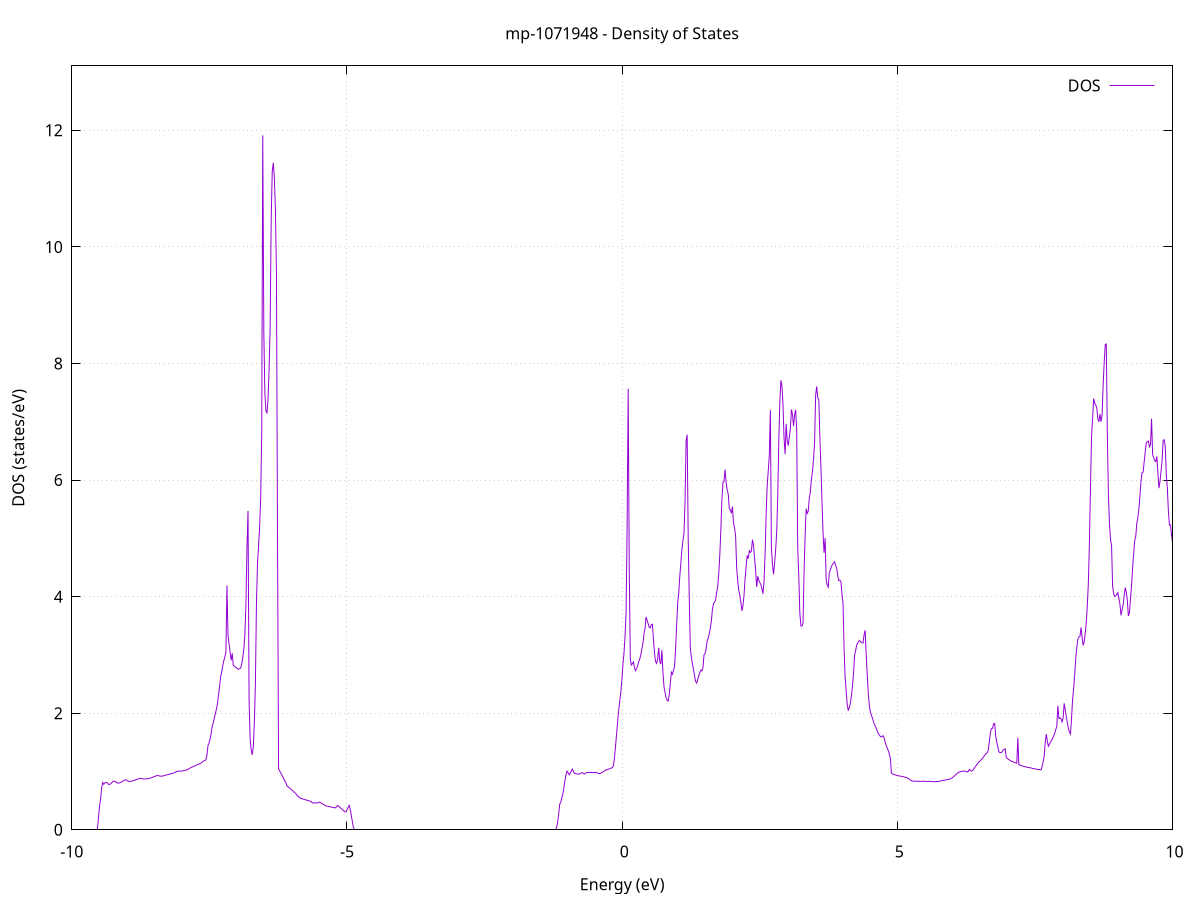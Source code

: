 set title 'mp-1071948 - Density of States'
set xlabel 'Energy (eV)'
set ylabel 'DOS (states/eV)'
set grid
set xrange [-10:10]
set yrange [0:13.106]
set xzeroaxis lt -1
set terminal png size 800,600
set output 'mp-1071948_dos_gnuplot.png'
plot '-' using 1:2 with lines title 'DOS'
-21.569600 0.000000
-21.550500 0.000000
-21.531300 0.000000
-21.512200 0.000000
-21.493100 0.000000
-21.473900 0.000000
-21.454800 0.000000
-21.435700 0.000000
-21.416500 0.000000
-21.397400 0.000000
-21.378300 0.000000
-21.359100 0.000000
-21.340000 0.000000
-21.320900 0.000000
-21.301700 0.000000
-21.282600 0.000000
-21.263500 0.000000
-21.244300 0.000000
-21.225200 0.000000
-21.206100 0.000000
-21.186900 0.000000
-21.167800 0.000000
-21.148600 0.000000
-21.129500 0.000000
-21.110400 0.000000
-21.091200 0.000000
-21.072100 0.000000
-21.053000 0.000000
-21.033800 0.000000
-21.014700 0.000000
-20.995600 0.000000
-20.976400 0.000000
-20.957300 0.000000
-20.938200 0.000000
-20.919000 0.000000
-20.899900 0.000000
-20.880800 0.000000
-20.861600 0.000000
-20.842500 0.000000
-20.823400 0.000000
-20.804200 0.000000
-20.785100 0.000000
-20.766000 0.000000
-20.746800 0.000000
-20.727700 0.000000
-20.708600 0.000000
-20.689400 0.000000
-20.670300 0.000000
-20.651200 0.000000
-20.632000 0.000000
-20.612900 0.000000
-20.593700 0.000000
-20.574600 0.000000
-20.555500 0.000000
-20.536300 0.000000
-20.517200 0.000000
-20.498100 0.000000
-20.478900 0.000000
-20.459800 0.000000
-20.440700 0.000000
-20.421500 0.000000
-20.402400 0.000000
-20.383300 0.000000
-20.364100 0.000000
-20.345000 0.000000
-20.325900 0.000000
-20.306700 0.000000
-20.287600 0.000000
-20.268500 0.000000
-20.249300 0.000000
-20.230200 0.000000
-20.211100 0.000000
-20.191900 0.000000
-20.172800 0.000000
-20.153700 0.000000
-20.134500 0.000000
-20.115400 0.000000
-20.096200 0.000000
-20.077100 0.000000
-20.058000 0.000000
-20.038800 0.000000
-20.019700 0.000000
-20.000600 0.000000
-19.981400 0.000000
-19.962300 0.000000
-19.943200 0.000000
-19.924000 0.000000
-19.904900 0.000000
-19.885800 0.000000
-19.866600 0.000000
-19.847500 0.000000
-19.828400 8.443300
-19.809200 42.755400
-19.790100 46.701400
-19.771000 50.174600
-19.751800 55.466100
-19.732700 50.368900
-19.713600 89.898100
-19.694400 260.013100
-19.675300 51.811900
-19.656200 61.547200
-19.637000 0.000000
-19.617900 0.000000
-19.598800 0.000000
-19.579600 0.000000
-19.560500 0.000000
-19.541300 0.000000
-19.522200 0.000000
-19.503100 0.000000
-19.483900 0.000000
-19.464800 0.000000
-19.445700 0.000000
-19.426500 0.000000
-19.407400 0.000000
-19.388300 0.000000
-19.369100 0.000000
-19.350000 0.000000
-19.330900 0.000000
-19.311700 0.000000
-19.292600 0.000000
-19.273500 0.000000
-19.254300 0.000000
-19.235200 0.000000
-19.216100 0.000000
-19.196900 0.000000
-19.177800 0.000000
-19.158700 0.000000
-19.139500 0.000000
-19.120400 0.000000
-19.101300 0.000000
-19.082100 0.000000
-19.063000 0.000000
-19.043800 0.000000
-19.024700 0.000000
-19.005600 0.000000
-18.986400 0.000000
-18.967300 0.000000
-18.948200 0.000000
-18.929000 0.000000
-18.909900 0.000000
-18.890800 0.000000
-18.871600 0.000000
-18.852500 0.000000
-18.833400 0.000000
-18.814200 0.000000
-18.795100 0.000000
-18.776000 0.000000
-18.756800 0.000000
-18.737700 0.000000
-18.718600 0.000000
-18.699400 0.000000
-18.680300 0.000000
-18.661200 0.000000
-18.642000 0.000000
-18.622900 0.000000
-18.603800 0.000000
-18.584600 0.000000
-18.565500 0.000000
-18.546300 0.000000
-18.527200 0.000000
-18.508100 0.000000
-18.488900 0.000000
-18.469800 0.000000
-18.450700 0.000000
-18.431500 0.000000
-18.412400 0.000000
-18.393300 0.000000
-18.374100 0.000000
-18.355000 0.000000
-18.335900 0.000000
-18.316700 0.000000
-18.297600 0.000000
-18.278500 0.000000
-18.259300 0.000000
-18.240200 0.000000
-18.221100 0.000000
-18.201900 0.000000
-18.182800 0.000000
-18.163700 0.000000
-18.144500 0.000000
-18.125400 0.000000
-18.106300 0.000000
-18.087100 0.000000
-18.068000 0.000000
-18.048900 0.000000
-18.029700 0.000000
-18.010600 0.000000
-17.991400 0.000000
-17.972300 0.000000
-17.953200 0.000000
-17.934000 0.000000
-17.914900 0.000000
-17.895800 0.000000
-17.876600 0.000000
-17.857500 0.000000
-17.838400 0.000000
-17.819200 0.000000
-17.800100 0.000000
-17.781000 0.000000
-17.761800 0.000000
-17.742700 0.000000
-17.723600 0.000000
-17.704400 0.000000
-17.685300 0.000000
-17.666200 0.000000
-17.647000 0.000000
-17.627900 0.000000
-17.608800 0.000000
-17.589600 0.000000
-17.570500 0.000000
-17.551400 0.000000
-17.532200 0.000000
-17.513100 0.000000
-17.493900 0.000000
-17.474800 0.000000
-17.455700 0.000000
-17.436500 0.000000
-17.417400 0.000000
-17.398300 0.000000
-17.379100 0.000000
-17.360000 0.000000
-17.340900 0.000000
-17.321700 0.000000
-17.302600 0.000000
-17.283500 0.000000
-17.264300 0.000000
-17.245200 0.000000
-17.226100 0.000000
-17.206900 0.000000
-17.187800 0.000000
-17.168700 0.000000
-17.149500 0.000000
-17.130400 0.000000
-17.111300 0.000000
-17.092100 0.000000
-17.073000 0.000000
-17.053900 0.000000
-17.034700 0.000000
-17.015600 0.000000
-16.996400 0.000000
-16.977300 0.000000
-16.958200 0.000000
-16.939000 0.000000
-16.919900 0.000000
-16.900800 0.000000
-16.881600 0.000000
-16.862500 0.000000
-16.843400 0.000000
-16.824200 0.000000
-16.805100 0.000000
-16.786000 0.000000
-16.766800 0.000000
-16.747700 0.000000
-16.728600 0.000000
-16.709400 0.000000
-16.690300 0.000000
-16.671200 0.000000
-16.652000 0.000000
-16.632900 0.000000
-16.613800 0.000000
-16.594600 0.000000
-16.575500 0.000000
-16.556400 0.000000
-16.537200 0.000000
-16.518100 0.000000
-16.499000 0.000000
-16.479800 0.000000
-16.460700 0.000000
-16.441500 0.000000
-16.422400 0.000000
-16.403300 0.000000
-16.384100 0.000000
-16.365000 0.000000
-16.345900 0.000000
-16.326700 0.000000
-16.307600 0.000000
-16.288500 0.000000
-16.269300 0.000000
-16.250200 0.000000
-16.231100 0.000000
-16.211900 0.000000
-16.192800 0.000000
-16.173700 0.000000
-16.154500 0.000000
-16.135400 0.000000
-16.116300 0.000000
-16.097100 0.000000
-16.078000 0.000000
-16.058900 0.000000
-16.039700 0.000000
-16.020600 0.000000
-16.001500 0.000000
-15.982300 0.000000
-15.963200 0.000000
-15.944000 0.000000
-15.924900 0.000000
-15.905800 0.000000
-15.886600 0.000000
-15.867500 0.000000
-15.848400 0.000000
-15.829200 0.000000
-15.810100 0.000000
-15.791000 0.000000
-15.771800 0.000000
-15.752700 0.000000
-15.733600 0.000000
-15.714400 0.000000
-15.695300 0.000000
-15.676200 0.000000
-15.657000 0.000000
-15.637900 0.000000
-15.618800 0.000000
-15.599600 0.000000
-15.580500 0.000000
-15.561400 0.000000
-15.542200 0.000000
-15.523100 0.000000
-15.504000 0.000000
-15.484800 0.000000
-15.465700 0.000000
-15.446600 0.000000
-15.427400 0.000000
-15.408300 0.000000
-15.389100 0.000000
-15.370000 0.000000
-15.350900 0.000000
-15.331700 0.000000
-15.312600 0.000000
-15.293500 0.000000
-15.274300 0.000000
-15.255200 0.000000
-15.236100 0.000000
-15.216900 0.000000
-15.197800 0.000000
-15.178700 0.000000
-15.159500 0.000000
-15.140400 0.000000
-15.121300 0.000000
-15.102100 0.000000
-15.083000 0.000000
-15.063900 0.000000
-15.044700 0.000000
-15.025600 0.000000
-15.006500 0.000000
-14.987300 0.000000
-14.968200 0.000000
-14.949100 0.000000
-14.929900 0.000000
-14.910800 0.000000
-14.891600 0.000000
-14.872500 0.000000
-14.853400 0.000000
-14.834200 0.000000
-14.815100 0.000000
-14.796000 0.000000
-14.776800 0.000000
-14.757700 0.000000
-14.738600 0.000000
-14.719400 0.000000
-14.700300 0.000000
-14.681200 0.000000
-14.662000 0.000000
-14.642900 0.000000
-14.623800 0.000000
-14.604600 0.000000
-14.585500 0.000000
-14.566400 0.000000
-14.547200 0.000000
-14.528100 0.000000
-14.509000 0.000000
-14.489800 0.000000
-14.470700 0.000000
-14.451600 0.000000
-14.432400 0.000000
-14.413300 0.000000
-14.394100 0.000000
-14.375000 0.000000
-14.355900 0.000000
-14.336700 0.000000
-14.317600 0.000000
-14.298500 0.000000
-14.279300 0.000000
-14.260200 0.000000
-14.241100 0.000000
-14.221900 0.000000
-14.202800 0.000000
-14.183700 0.000000
-14.164500 0.000000
-14.145400 0.000000
-14.126300 0.000000
-14.107100 0.000000
-14.088000 0.000000
-14.068900 0.000000
-14.049700 0.000000
-14.030600 0.000000
-14.011500 0.000000
-13.992300 0.000000
-13.973200 0.000000
-13.954100 0.000000
-13.934900 0.000000
-13.915800 0.000000
-13.896700 0.000000
-13.877500 0.000000
-13.858400 0.000000
-13.839200 0.000000
-13.820100 0.000000
-13.801000 0.000000
-13.781800 0.000000
-13.762700 0.000000
-13.743600 0.000000
-13.724400 0.000000
-13.705300 0.000000
-13.686200 0.000000
-13.667000 0.000000
-13.647900 0.000000
-13.628800 0.000000
-13.609600 0.000000
-13.590500 0.000000
-13.571400 0.000000
-13.552200 0.000000
-13.533100 0.000000
-13.514000 0.000000
-13.494800 0.000000
-13.475700 0.000000
-13.456600 0.000000
-13.437400 0.000000
-13.418300 0.000000
-13.399200 0.000000
-13.380000 0.000000
-13.360900 0.000000
-13.341700 0.000000
-13.322600 0.000000
-13.303500 0.000000
-13.284300 0.000000
-13.265200 0.000000
-13.246100 0.000000
-13.226900 0.000000
-13.207800 0.000000
-13.188700 0.000000
-13.169500 0.000000
-13.150400 0.000000
-13.131300 0.000000
-13.112100 0.000000
-13.093000 0.000000
-13.073900 0.000000
-13.054700 0.000000
-13.035600 0.000000
-13.016500 0.000000
-12.997300 0.000000
-12.978200 0.000000
-12.959100 0.000000
-12.939900 0.000000
-12.920800 0.000000
-12.901700 0.000000
-12.882500 0.000000
-12.863400 0.000000
-12.844300 0.000000
-12.825100 0.000000
-12.806000 0.000000
-12.786800 0.000000
-12.767700 0.000000
-12.748600 0.000000
-12.729400 0.000000
-12.710300 0.000000
-12.691200 0.000000
-12.672000 0.000000
-12.652900 0.000000
-12.633800 0.000000
-12.614600 0.000000
-12.595500 0.000000
-12.576400 0.000000
-12.557200 0.000000
-12.538100 0.000000
-12.519000 0.000000
-12.499800 0.000000
-12.480700 0.000000
-12.461600 0.000000
-12.442400 0.000000
-12.423300 0.000000
-12.404200 0.000000
-12.385000 0.000000
-12.365900 0.000000
-12.346800 0.000000
-12.327600 0.000000
-12.308500 0.000000
-12.289300 0.000000
-12.270200 0.000000
-12.251100 0.000000
-12.231900 0.000000
-12.212800 0.000000
-12.193700 0.000000
-12.174500 0.000000
-12.155400 0.000000
-12.136300 0.000000
-12.117100 0.000000
-12.098000 0.000000
-12.078900 0.000000
-12.059700 0.000000
-12.040600 0.000000
-12.021500 0.000000
-12.002300 0.000000
-11.983200 0.000000
-11.964100 0.000000
-11.944900 0.000000
-11.925800 0.000000
-11.906700 0.000000
-11.887500 0.000000
-11.868400 0.000000
-11.849300 0.000000
-11.830100 0.000000
-11.811000 0.000000
-11.791800 0.000000
-11.772700 0.000000
-11.753600 0.000000
-11.734400 0.000000
-11.715300 0.000000
-11.696200 0.000000
-11.677000 0.000000
-11.657900 0.000000
-11.638800 0.000000
-11.619600 0.000000
-11.600500 0.000000
-11.581400 0.000000
-11.562200 0.000000
-11.543100 0.000000
-11.524000 0.000000
-11.504800 0.000000
-11.485700 0.000000
-11.466600 0.000000
-11.447400 0.000000
-11.428300 0.000000
-11.409200 0.000000
-11.390000 0.000000
-11.370900 0.000000
-11.351800 0.000000
-11.332600 0.000000
-11.313500 0.000000
-11.294400 0.000000
-11.275200 0.000000
-11.256100 0.000000
-11.236900 0.000000
-11.217800 0.000000
-11.198700 0.000000
-11.179500 0.000000
-11.160400 0.000000
-11.141300 0.000000
-11.122100 0.000000
-11.103000 0.000000
-11.083900 0.000000
-11.064700 0.000000
-11.045600 0.000000
-11.026500 0.000000
-11.007300 0.000000
-10.988200 0.000000
-10.969100 0.000000
-10.949900 0.000000
-10.930800 0.000000
-10.911700 0.000000
-10.892500 0.000000
-10.873400 0.000000
-10.854300 0.000000
-10.835100 0.000000
-10.816000 0.000000
-10.796900 0.000000
-10.777700 0.000000
-10.758600 0.000000
-10.739400 0.000000
-10.720300 0.000000
-10.701200 0.000000
-10.682000 0.000000
-10.662900 0.000000
-10.643800 0.000000
-10.624600 0.000000
-10.605500 0.000000
-10.586400 0.000000
-10.567200 0.000000
-10.548100 0.000000
-10.529000 0.000000
-10.509800 0.000000
-10.490700 0.000000
-10.471600 0.000000
-10.452400 0.000000
-10.433300 0.000000
-10.414200 0.000000
-10.395000 0.000000
-10.375900 0.000000
-10.356800 0.000000
-10.337600 0.000000
-10.318500 0.000000
-10.299400 0.000000
-10.280200 0.000000
-10.261100 0.000000
-10.242000 0.000000
-10.222800 0.000000
-10.203700 0.000000
-10.184500 0.000000
-10.165400 0.000000
-10.146300 0.000000
-10.127100 0.000000
-10.108000 0.000000
-10.088900 0.000000
-10.069700 0.000000
-10.050600 0.000000
-10.031500 0.000000
-10.012300 0.000000
-9.993200 0.000000
-9.974100 0.000000
-9.954900 0.000000
-9.935800 0.000000
-9.916700 0.000000
-9.897500 0.000000
-9.878400 0.000000
-9.859300 0.000000
-9.840100 0.000000
-9.821000 0.000000
-9.801900 0.000000
-9.782700 0.000000
-9.763600 0.000000
-9.744500 0.000000
-9.725300 0.000000
-9.706200 0.000000
-9.687000 0.000000
-9.667900 0.000000
-9.648800 0.000000
-9.629600 0.000000
-9.610500 0.000000
-9.591400 0.000000
-9.572200 0.000000
-9.553100 0.000000
-9.534000 0.019800
-9.514800 0.203500
-9.495700 0.412700
-9.476600 0.527900
-9.457400 0.715000
-9.438300 0.810700
-9.419200 0.779700
-9.400000 0.804100
-9.380900 0.810900
-9.361800 0.811500
-9.342600 0.792800
-9.323500 0.772400
-9.304400 0.783100
-9.285200 0.798200
-9.266100 0.816800
-9.247000 0.833700
-9.227800 0.832000
-9.208700 0.826900
-9.189500 0.812800
-9.170400 0.800800
-9.151300 0.802200
-9.132100 0.804900
-9.113000 0.811400
-9.093900 0.820100
-9.074700 0.832300
-9.055600 0.845000
-9.036500 0.856800
-9.017300 0.855800
-8.998200 0.848400
-8.979100 0.836200
-8.959900 0.829600
-8.940800 0.830800
-8.921700 0.833500
-8.902500 0.837400
-8.883400 0.842300
-8.864300 0.848500
-8.845100 0.854900
-8.826000 0.861200
-8.806900 0.867600
-8.787700 0.874000
-8.768600 0.883000
-8.749500 0.883800
-8.730300 0.880200
-8.711200 0.872700
-8.692100 0.871400
-8.672900 0.871900
-8.653800 0.872800
-8.634600 0.874700
-8.615500 0.877700
-8.596400 0.881100
-8.577200 0.885700
-8.558100 0.891700
-8.539000 0.899000
-8.519800 0.906200
-8.500700 0.913100
-8.481600 0.919800
-8.462400 0.926500
-8.443300 0.931400
-8.424200 0.928300
-8.405000 0.921900
-8.385900 0.919500
-8.366800 0.919200
-8.347600 0.922300
-8.328500 0.927500
-8.309400 0.933300
-8.290200 0.938100
-8.271100 0.942900
-8.252000 0.947700
-8.232800 0.952500
-8.213700 0.957400
-8.194600 0.962300
-8.175400 0.967300
-8.156300 0.972200
-8.137100 0.977700
-8.118000 0.985800
-8.098900 0.996200
-8.079700 1.005100
-8.060600 1.005500
-8.041500 1.003500
-8.022300 1.005700
-8.003200 1.008100
-7.984100 1.011200
-7.964900 1.015200
-7.945800 1.019200
-7.926700 1.023300
-7.907500 1.027400
-7.888400 1.036600
-7.869300 1.050800
-7.850100 1.059500
-7.831000 1.068200
-7.811900 1.076900
-7.792700 1.085500
-7.773600 1.094200
-7.754500 1.102100
-7.735300 1.109700
-7.716200 1.117200
-7.697100 1.124800
-7.677900 1.132400
-7.658800 1.141300
-7.639700 1.155100
-7.620500 1.169500
-7.601400 1.180200
-7.582200 1.190100
-7.563100 1.199900
-7.544000 1.281500
-7.524800 1.449100
-7.505700 1.489600
-7.486600 1.560200
-7.467400 1.653200
-7.448300 1.774900
-7.429200 1.836900
-7.410000 1.913500
-7.390900 1.993200
-7.371800 2.072700
-7.352600 2.164600
-7.333500 2.313900
-7.314400 2.463000
-7.295200 2.626800
-7.276100 2.711200
-7.257000 2.816700
-7.237800 2.901200
-7.218700 2.966400
-7.199600 3.046700
-7.180400 4.191500
-7.161300 3.330700
-7.142200 3.189400
-7.123000 3.046100
-7.103900 2.907800
-7.084700 3.027900
-7.065600 2.822300
-7.046500 2.807800
-7.027300 2.790800
-7.008200 2.777400
-6.989100 2.762100
-6.969900 2.757000
-6.950800 2.763000
-6.931700 2.774300
-6.912500 2.845800
-6.893400 2.955900
-6.874300 3.097700
-6.855100 3.352600
-6.836000 3.871000
-6.816900 4.847700
-6.797700 5.471200
-6.778600 2.220500
-6.759500 1.560400
-6.740300 1.362600
-6.721200 1.286100
-6.702100 1.426100
-6.682900 1.821400
-6.663800 2.508400
-6.644700 3.885100
-6.625500 4.574600
-6.606400 4.866600
-6.587200 5.203000
-6.568100 5.679400
-6.549000 6.793200
-6.529800 11.914100
-6.510700 8.533900
-6.491600 7.487700
-6.472400 7.182800
-6.453300 7.153900
-6.434200 7.385900
-6.415000 7.893900
-6.395900 8.628400
-6.376800 10.472100
-6.357600 11.296900
-6.338500 11.443800
-6.319400 11.182200
-6.300200 10.633700
-6.281100 9.535800
-6.262000 5.031300
-6.242800 1.046400
-6.223700 1.011900
-6.204600 0.977300
-6.185400 0.942800
-6.166300 0.908300
-6.147200 0.873700
-6.128000 0.839200
-6.108900 0.804600
-6.089800 0.752500
-6.070600 0.737300
-6.051500 0.722200
-6.032300 0.707100
-6.013200 0.691900
-5.994100 0.676800
-5.974900 0.660800
-5.955800 0.643100
-5.936700 0.625500
-5.917500 0.607800
-5.898400 0.580800
-5.879300 0.564900
-5.860100 0.552600
-5.841000 0.540200
-5.821900 0.534000
-5.802700 0.528500
-5.783600 0.523000
-5.764500 0.517500
-5.745300 0.512000
-5.726200 0.506500
-5.707100 0.501000
-5.687900 0.495500
-5.668800 0.490000
-5.649700 0.484500
-5.630500 0.462100
-5.611400 0.461600
-5.592300 0.461100
-5.573100 0.460600
-5.554000 0.460100
-5.534800 0.459600
-5.515700 0.466900
-5.496600 0.474600
-5.477400 0.464100
-5.458300 0.452700
-5.439200 0.441400
-5.420000 0.430100
-5.400900 0.418700
-5.381800 0.410100
-5.362600 0.406100
-5.343500 0.402100
-5.324400 0.398000
-5.305200 0.394000
-5.286100 0.390000
-5.267000 0.386000
-5.247800 0.382000
-5.228700 0.377900
-5.209600 0.375900
-5.190400 0.396400
-5.171300 0.416900
-5.152200 0.404400
-5.133000 0.388300
-5.113900 0.372300
-5.094800 0.356200
-5.075600 0.340100
-5.056500 0.324100
-5.037300 0.308000
-5.018200 0.306100
-4.999100 0.343600
-4.979900 0.381100
-4.960800 0.418600
-4.941700 0.356900
-4.922500 0.252200
-4.903400 0.147600
-4.884300 0.042900
-4.865100 0.000000
-4.846000 0.000000
-4.826900 0.000000
-4.807700 0.000000
-4.788600 0.000000
-4.769500 0.000000
-4.750300 0.000000
-4.731200 0.000000
-4.712100 0.000000
-4.692900 0.000000
-4.673800 0.000000
-4.654700 0.000000
-4.635500 0.000000
-4.616400 0.000000
-4.597300 0.000000
-4.578100 0.000000
-4.559000 0.000000
-4.539900 0.000000
-4.520700 0.000000
-4.501600 0.000000
-4.482400 0.000000
-4.463300 0.000000
-4.444200 0.000000
-4.425000 0.000000
-4.405900 0.000000
-4.386800 0.000000
-4.367600 0.000000
-4.348500 0.000000
-4.329400 0.000000
-4.310200 0.000000
-4.291100 0.000000
-4.272000 0.000000
-4.252800 0.000000
-4.233700 0.000000
-4.214600 0.000000
-4.195400 0.000000
-4.176300 0.000000
-4.157200 0.000000
-4.138000 0.000000
-4.118900 0.000000
-4.099800 0.000000
-4.080600 0.000000
-4.061500 0.000000
-4.042400 0.000000
-4.023200 0.000000
-4.004100 0.000000
-3.984900 0.000000
-3.965800 0.000000
-3.946700 0.000000
-3.927500 0.000000
-3.908400 0.000000
-3.889300 0.000000
-3.870100 0.000000
-3.851000 0.000000
-3.831900 0.000000
-3.812700 0.000000
-3.793600 0.000000
-3.774500 0.000000
-3.755300 0.000000
-3.736200 0.000000
-3.717100 0.000000
-3.697900 0.000000
-3.678800 0.000000
-3.659700 0.000000
-3.640500 0.000000
-3.621400 0.000000
-3.602300 0.000000
-3.583100 0.000000
-3.564000 0.000000
-3.544900 0.000000
-3.525700 0.000000
-3.506600 0.000000
-3.487500 0.000000
-3.468300 0.000000
-3.449200 0.000000
-3.430000 0.000000
-3.410900 0.000000
-3.391800 0.000000
-3.372600 0.000000
-3.353500 0.000000
-3.334400 0.000000
-3.315200 0.000000
-3.296100 0.000000
-3.277000 0.000000
-3.257800 0.000000
-3.238700 0.000000
-3.219600 0.000000
-3.200400 0.000000
-3.181300 0.000000
-3.162200 0.000000
-3.143000 0.000000
-3.123900 0.000000
-3.104800 0.000000
-3.085600 0.000000
-3.066500 0.000000
-3.047400 0.000000
-3.028200 0.000000
-3.009100 0.000000
-2.990000 0.000000
-2.970800 0.000000
-2.951700 0.000000
-2.932500 0.000000
-2.913400 0.000000
-2.894300 0.000000
-2.875100 0.000000
-2.856000 0.000000
-2.836900 0.000000
-2.817700 0.000000
-2.798600 0.000000
-2.779500 0.000000
-2.760300 0.000000
-2.741200 0.000000
-2.722100 0.000000
-2.702900 0.000000
-2.683800 0.000000
-2.664700 0.000000
-2.645500 0.000000
-2.626400 0.000000
-2.607300 0.000000
-2.588100 0.000000
-2.569000 0.000000
-2.549900 0.000000
-2.530700 0.000000
-2.511600 0.000000
-2.492500 0.000000
-2.473300 0.000000
-2.454200 0.000000
-2.435000 0.000000
-2.415900 0.000000
-2.396800 0.000000
-2.377600 0.000000
-2.358500 0.000000
-2.339400 0.000000
-2.320200 0.000000
-2.301100 0.000000
-2.282000 0.000000
-2.262800 0.000000
-2.243700 0.000000
-2.224600 0.000000
-2.205400 0.000000
-2.186300 0.000000
-2.167200 0.000000
-2.148000 0.000000
-2.128900 0.000000
-2.109800 0.000000
-2.090600 0.000000
-2.071500 0.000000
-2.052400 0.000000
-2.033200 0.000000
-2.014100 0.000000
-1.995000 0.000000
-1.975800 0.000000
-1.956700 0.000000
-1.937600 0.000000
-1.918400 0.000000
-1.899300 0.000000
-1.880100 0.000000
-1.861000 0.000000
-1.841900 0.000000
-1.822700 0.000000
-1.803600 0.000000
-1.784500 0.000000
-1.765300 0.000000
-1.746200 0.000000
-1.727100 0.000000
-1.707900 0.000000
-1.688800 0.000000
-1.669700 0.000000
-1.650500 0.000000
-1.631400 0.000000
-1.612300 0.000000
-1.593100 0.000000
-1.574000 0.000000
-1.554900 0.000000
-1.535700 0.000000
-1.516600 0.000000
-1.497500 0.000000
-1.478300 0.000000
-1.459200 0.000000
-1.440100 0.000000
-1.420900 0.000000
-1.401800 0.000000
-1.382600 0.000000
-1.363500 0.000000
-1.344400 0.000000
-1.325200 0.000000
-1.306100 0.000000
-1.287000 0.000000
-1.267800 0.000000
-1.248700 0.000000
-1.229600 0.000000
-1.210400 0.000000
-1.191300 0.032100
-1.172200 0.133300
-1.153000 0.270000
-1.133900 0.441700
-1.114800 0.472700
-1.095600 0.549600
-1.076500 0.618700
-1.057400 0.731900
-1.038200 0.845800
-1.019100 0.945900
-1.000000 1.008700
-0.980800 0.979300
-0.961700 0.942900
-0.942600 0.966000
-0.923400 1.008900
-0.904300 1.041900
-0.885200 1.004200
-0.866000 0.966800
-0.846900 0.964200
-0.827700 0.959400
-0.808600 0.956600
-0.789500 0.956500
-0.770300 0.956900
-0.751200 0.968800
-0.732100 0.980700
-0.712900 0.974900
-0.693800 0.959300
-0.674700 0.958700
-0.655500 0.978200
-0.636400 0.983600
-0.617300 0.984500
-0.598100 0.985400
-0.579000 0.982800
-0.559900 0.978900
-0.540700 0.978900
-0.521600 0.979700
-0.502500 0.983500
-0.483300 0.986500
-0.464200 0.982500
-0.445100 0.971800
-0.425900 0.965800
-0.406800 0.965900
-0.387700 0.972100
-0.368500 0.982300
-0.349400 0.992800
-0.330200 1.003600
-0.311100 1.023000
-0.292000 1.024900
-0.272800 1.032300
-0.253700 1.038500
-0.234600 1.045100
-0.215400 1.052900
-0.196300 1.058900
-0.177200 1.067600
-0.158000 1.098000
-0.138900 1.238100
-0.119800 1.438900
-0.100600 1.646100
-0.081500 1.858500
-0.062400 2.056100
-0.043200 2.207500
-0.024100 2.363400
-0.005000 2.566000
0.014200 2.834700
0.033300 3.025900
0.052400 3.315900
0.071600 3.738000
0.090700 5.223700
0.109800 7.567800
0.129000 4.515700
0.148100 2.926200
0.167300 2.826600
0.186400 2.849300
0.205500 2.880000
0.224700 2.772100
0.243800 2.728800
0.262900 2.766400
0.282100 2.819400
0.301200 2.881100
0.320300 2.930400
0.339500 3.001700
0.358600 3.103700
0.377700 3.195800
0.396900 3.365700
0.416000 3.452900
0.435100 3.654400
0.454300 3.591500
0.473400 3.533100
0.492500 3.471400
0.511700 3.464800
0.530800 3.518100
0.549900 3.525900
0.569100 3.263200
0.588200 3.030600
0.607300 2.886400
0.626500 2.854200
0.645600 2.931600
0.664700 3.122900
0.683900 2.882900
0.703000 2.843700
0.722200 3.081300
0.741300 2.703400
0.760400 2.453400
0.779600 2.358100
0.798700 2.268700
0.817800 2.220600
0.837000 2.207600
0.856100 2.325400
0.875200 2.503800
0.894400 2.704100
0.913500 2.669400
0.932600 2.732800
0.951800 2.801000
0.970900 3.092500
0.990000 3.500000
1.009200 3.896500
1.028300 4.059500
1.047400 4.347500
1.066600 4.570100
1.085700 4.814000
1.104800 4.959300
1.124000 5.088500
1.143100 5.652000
1.162200 6.674500
1.181400 6.779300
1.200500 4.991800
1.219700 3.961500
1.238800 3.112600
1.257900 2.955100
1.277100 2.850900
1.296200 2.745400
1.315300 2.641600
1.334500 2.544300
1.353600 2.515700
1.372700 2.573600
1.391900 2.643400
1.411000 2.691200
1.430100 2.740100
1.449300 2.724500
1.468400 2.781800
1.487500 3.000200
1.506700 3.027800
1.525800 3.102600
1.544900 3.239500
1.564100 3.290800
1.583200 3.364900
1.602300 3.459100
1.621500 3.584200
1.640600 3.785400
1.659700 3.883200
1.678900 3.904400
1.698000 3.940800
1.717100 4.070300
1.736300 4.170800
1.755400 4.392100
1.774600 4.716900
1.793700 5.163600
1.812800 5.660100
1.832000 5.960600
1.851100 5.975700
1.870200 6.179600
1.889400 5.961000
1.908500 5.835100
1.927600 5.757400
1.946800 5.509000
1.965900 5.489700
1.985000 5.428500
2.004200 5.544600
2.023300 5.258700
2.042400 5.180800
2.061600 5.045200
2.080700 4.498600
2.099800 4.266000
2.119000 4.106700
2.138100 4.023300
2.157200 3.902200
2.176400 3.756300
2.195500 3.847300
2.214600 4.024100
2.233800 4.306100
2.252900 4.517800
2.272100 4.706800
2.291200 4.651000
2.310300 4.789100
2.329500 4.757500
2.348600 4.780600
2.367700 4.976500
2.386900 4.884600
2.406000 4.668000
2.425100 4.443900
2.444300 4.166400
2.463400 4.349700
2.482500 4.280300
2.501700 4.242300
2.520800 4.205500
2.539900 4.133900
2.559100 4.051000
2.578200 4.267900
2.597300 4.731700
2.616500 5.419000
2.635600 5.903400
2.654700 6.154700
2.673900 6.418100
2.693000 7.203700
2.712100 4.835900
2.731300 4.554100
2.750400 4.383100
2.769600 4.560800
2.788700 4.796200
2.807800 5.101100
2.827000 5.714200
2.846100 6.660600
2.865200 7.350700
2.884400 7.711100
2.903500 7.617700
2.922600 7.298600
2.941800 6.714100
2.960900 6.445100
2.980000 6.965200
2.999200 6.672900
3.018300 6.591500
3.037400 6.743800
3.056600 6.875200
3.075700 7.209900
3.094800 7.126400
3.114000 6.923600
3.133100 7.111500
3.152200 7.206000
3.171400 6.871900
3.190500 4.842500
3.209600 4.353400
3.228800 3.716600
3.247900 3.497300
3.267000 3.495000
3.286200 3.540000
3.305300 4.413000
3.324500 5.050100
3.343600 5.508900
3.362700 5.428500
3.381900 5.464800
3.401000 5.696900
3.420100 5.796400
3.439300 6.020400
3.458400 6.148000
3.477500 6.358900
3.496700 6.650200
3.515800 7.452900
3.534900 7.606600
3.554100 7.411400
3.573200 7.381900
3.592300 6.760200
3.611500 6.242000
3.630600 5.647800
3.649700 5.112200
3.668900 4.752900
3.688000 5.004600
3.707100 4.291000
3.726300 4.197000
3.745400 4.163000
3.764500 4.421800
3.783700 4.456600
3.802800 4.519900
3.822000 4.549300
3.841100 4.575000
3.860200 4.597400
3.879400 4.538800
3.898500 4.485500
3.917600 4.359000
3.936800 4.273500
3.955900 4.281700
3.975000 4.258600
3.994200 4.043500
4.013300 3.892300
4.032400 3.104800
4.051600 2.613000
4.070700 2.383800
4.089800 2.146600
4.109000 2.043900
4.128100 2.100800
4.147200 2.174300
4.166400 2.298900
4.185500 2.479900
4.204600 2.682800
4.223800 2.998000
4.242900 3.075500
4.262000 3.167400
4.281200 3.207600
4.300300 3.238600
4.319400 3.245200
4.338600 3.217800
4.357700 3.211400
4.376900 3.205100
4.396000 3.344500
4.415100 3.423700
4.434300 3.000500
4.453400 2.660400
4.472500 2.340700
4.491700 2.126300
4.510800 2.018500
4.529900 1.964400
4.549100 1.909700
4.568200 1.850200
4.587300 1.800100
4.606500 1.764100
4.625600 1.721300
4.644700 1.670300
4.663900 1.637600
4.683000 1.611600
4.702100 1.593800
4.721300 1.600100
4.740400 1.614100
4.759500 1.580400
4.778700 1.501900
4.797800 1.448400
4.816900 1.402500
4.836100 1.358700
4.855200 1.297000
4.874400 1.216700
4.893500 0.971600
4.912600 0.958000
4.931800 0.950500
4.950900 0.944700
4.970000 0.939400
4.989200 0.934300
5.008300 0.929800
5.027400 0.925800
5.046600 0.921900
5.065700 0.918200
5.084800 0.914500
5.104000 0.911100
5.123100 0.907200
5.142200 0.902400
5.161400 0.896700
5.180500 0.889800
5.199600 0.880500
5.218800 0.868900
5.237900 0.854700
5.257000 0.839200
5.276200 0.836500
5.295300 0.835100
5.314400 0.833700
5.333600 0.832600
5.352700 0.832100
5.371900 0.831600
5.391000 0.831400
5.410100 0.831500
5.429300 0.831700
5.448400 0.832000
5.467500 0.832300
5.486700 0.832700
5.505800 0.833200
5.524900 0.833500
5.544100 0.833500
5.563200 0.833500
5.582300 0.833100
5.601500 0.830200
5.620600 0.827400
5.639700 0.825300
5.658900 0.825100
5.678000 0.825600
5.697100 0.826100
5.716300 0.826600
5.735400 0.827100
5.754500 0.828800
5.773700 0.834500
5.792800 0.839700
5.811900 0.844000
5.831100 0.847100
5.850200 0.850100
5.869300 0.853300
5.888500 0.856700
5.907600 0.860100
5.926800 0.863400
5.945900 0.867500
5.965000 0.873900
5.984200 0.882900
6.003300 0.895700
6.022400 0.910900
6.041600 0.927400
6.060700 0.944800
6.079800 0.961900
6.099000 0.975900
6.118100 0.986900
6.137200 0.994600
6.156400 0.999100
6.175500 1.003000
6.194600 1.007000
6.213800 1.007900
6.232900 1.005500
6.252000 1.000200
6.271200 0.989800
6.290300 1.000800
6.309400 1.036900
6.328600 1.014100
6.347700 1.007600
6.366800 1.017800
6.386000 1.038000
6.405100 1.065500
6.424300 1.091300
6.443400 1.115900
6.462500 1.141000
6.481700 1.162400
6.500800 1.177800
6.519900 1.195900
6.539100 1.218300
6.558200 1.241200
6.577300 1.264900
6.596500 1.289200
6.615600 1.310600
6.634700 1.321900
6.653900 1.373700
6.673000 1.517000
6.692100 1.676800
6.711300 1.738800
6.730400 1.740500
6.749500 1.818000
6.768700 1.823500
6.787800 1.608200
6.806900 1.503400
6.826100 1.426800
6.845200 1.338400
6.864300 1.324700
6.883500 1.322200
6.902600 1.333900
6.921800 1.369900
6.940900 1.376700
6.960000 1.389000
6.979200 1.241100
6.998300 1.224600
7.017400 1.211400
7.036600 1.198500
7.055700 1.186800
7.074800 1.174700
7.094000 1.167800
7.113100 1.161200
7.132200 1.154900
7.151400 1.148600
7.170500 1.142400
7.189600 1.579700
7.208800 1.115800
7.227900 1.108500
7.247000 1.102500
7.266200 1.096600
7.285300 1.091200
7.304400 1.086100
7.323600 1.081400
7.342700 1.076900
7.361800 1.072400
7.381000 1.068800
7.400100 1.065500
7.419200 1.062300
7.438400 1.059200
7.457500 1.051900
7.476700 1.048800
7.495800 1.045600
7.514900 1.042400
7.534100 1.039300
7.553200 1.036300
7.572300 1.033400
7.591500 1.030600
7.610600 1.027700
7.629700 1.080800
7.648900 1.167100
7.668000 1.260700
7.687100 1.490600
7.706300 1.641700
7.725400 1.521100
7.744500 1.433500
7.763700 1.468400
7.782800 1.503000
7.801900 1.536700
7.821100 1.571000
7.840200 1.608100
7.859300 1.649700
7.878500 1.718300
7.897600 1.777500
7.916700 2.127900
7.935900 1.910800
7.955000 1.921900
7.974200 1.903400
7.993300 1.850400
8.012400 1.916400
8.031600 2.169300
8.050700 2.055500
8.069800 1.943100
8.089000 1.841700
8.108100 1.740000
8.127200 1.675800
8.146400 1.642000
8.165500 1.911500
8.184600 2.235900
8.203800 2.420100
8.222900 2.661700
8.242000 2.938600
8.261200 3.122900
8.280300 3.269000
8.299400 3.307900
8.318600 3.320500
8.337700 3.469800
8.356800 3.305000
8.376000 3.162600
8.395100 3.222200
8.414200 3.374400
8.433400 3.556600
8.452500 3.853800
8.471600 4.244600
8.490800 4.946400
8.509900 5.884700
8.529100 6.748600
8.548200 7.050300
8.567300 7.399100
8.586500 7.321500
8.605600 7.287700
8.624700 7.239700
8.643900 7.046600
8.663000 6.999600
8.682100 7.132100
8.701300 7.000000
8.720400 7.117100
8.739500 7.617100
8.758700 8.010100
8.777800 8.323300
8.796900 8.335200
8.816100 6.810700
8.835200 5.738200
8.854300 5.265100
8.873500 4.977500
8.892600 4.880300
8.911700 4.182100
8.930900 4.050000
8.950000 4.002500
8.969100 4.015200
8.988300 4.039000
9.007400 4.069100
9.026600 3.967700
9.045700 3.865900
9.064800 3.678200
9.084000 3.777200
9.103100 3.860400
9.122200 4.016000
9.141400 4.154600
9.160500 4.075100
9.179600 3.930100
9.198800 3.668300
9.217900 3.729900
9.237000 3.968100
9.256200 4.199700
9.275300 4.491700
9.294400 4.740500
9.313600 4.965700
9.332700 5.036600
9.351800 5.259600
9.371000 5.359800
9.390100 5.513000
9.409200 5.736100
9.428400 5.982200
9.447500 6.130000
9.466600 6.136100
9.485800 6.319300
9.504900 6.480700
9.524100 6.643700
9.543200 6.656200
9.562300 6.670900
9.581500 6.573000
9.600600 6.607300
9.619700 7.053000
9.638900 6.436200
9.658000 6.381200
9.677100 6.336300
9.696300 6.315800
9.715400 6.406800
9.734500 6.117500
9.753700 5.861100
9.772800 5.976500
9.791900 6.152400
9.811100 6.331100
9.830200 6.686200
9.849300 6.689800
9.868500 6.579400
9.887600 6.095100
9.906700 5.856300
9.925900 5.463000
9.945000 5.227400
9.964100 5.228700
9.983300 5.051500
10.002400 4.916500
10.021500 4.755200
10.040700 4.502300
10.059800 4.443100
10.079000 4.474200
10.098100 4.244800
10.117200 4.284500
10.136400 4.299000
10.155500 4.321000
10.174600 4.431500
10.193800 4.688400
10.212900 4.939100
10.232000 5.113000
10.251200 5.124100
10.270300 5.129800
10.289400 5.208300
10.308600 5.437700
10.327700 5.806300
10.346800 5.949200
10.366000 6.114600
10.385100 6.263400
10.404200 6.736700
10.423400 6.882700
10.442500 7.441300
10.461600 7.245100
10.480800 7.437000
10.499900 7.220600
10.519000 6.023700
10.538200 5.726000
10.557300 5.717300
10.576500 5.777400
10.595600 5.901500
10.614700 5.972700
10.633900 6.123300
10.653000 5.686300
10.672100 5.327000
10.691300 5.228500
10.710400 5.179600
10.729500 5.578300
10.748700 6.651100
10.767800 6.633000
10.786900 7.029800
10.806100 7.081500
10.825200 7.697300
10.844300 7.475200
10.863500 7.457900
10.882600 8.102700
10.901700 8.129600
10.920900 6.964500
10.940000 6.238000
10.959100 5.724400
10.978300 5.442100
10.997400 5.188600
11.016500 4.982600
11.035700 4.875300
11.054800 4.814600
11.073900 4.903800
11.093100 4.970400
11.112200 4.799100
11.131400 4.733400
11.150500 4.687000
11.169600 4.702000
11.188800 4.701900
11.207900 4.784000
11.227000 4.926000
11.246200 5.243300
11.265300 5.640000
11.284400 5.933000
11.303600 6.355000
11.322700 6.541000
11.341800 6.368900
11.361000 6.200600
11.380100 6.186400
11.399200 5.813300
11.418400 6.090100
11.437500 6.102800
11.456600 6.270100
11.475800 6.657200
11.494900 7.326900
11.514000 7.039600
11.533200 6.107500
11.552300 5.246300
11.571400 5.023600
11.590600 4.903500
11.609700 4.832300
11.628900 4.944400
11.648000 4.801000
11.667100 4.647100
11.686300 4.593300
11.705400 4.446000
11.724500 4.459900
11.743700 4.526800
11.762800 4.683000
11.781900 4.593500
11.801100 4.523100
11.820200 4.458100
11.839300 4.360800
11.858500 4.331600
11.877600 4.432000
11.896700 4.472200
11.915900 4.439100
11.935000 4.564400
11.954100 4.215300
11.973300 3.871900
11.992400 3.729900
12.011500 3.366500
12.030700 3.093800
12.049800 3.008900
12.068900 2.940200
12.088100 2.877300
12.107200 2.824100
12.126400 2.731000
12.145500 2.731100
12.164600 2.723900
12.183800 2.754200
12.202900 2.917900
12.222000 2.948800
12.241200 2.670100
12.260300 2.743900
12.279400 2.810900
12.298600 2.925100
12.317700 3.007000
12.336800 3.056600
12.356000 3.087400
12.375100 3.229800
12.394200 3.575800
12.413400 3.151100
12.432500 2.713800
12.451600 2.474500
12.470800 2.374100
12.489900 2.359400
12.509000 1.588800
12.528200 1.472200
12.547300 1.419700
12.566400 1.376700
12.585600 1.344800
12.604700 1.328800
12.623800 1.318600
12.643000 1.313900
12.662100 1.315200
12.681300 1.324300
12.700400 1.336200
12.719500 1.354000
12.738700 1.387200
12.757800 1.427200
12.776900 1.474000
12.796100 1.523300
12.815200 1.560400
12.834300 1.610600
12.853500 1.682000
12.872600 1.768900
12.891700 1.849300
12.910900 1.922500
12.930000 2.048400
12.949100 2.180500
12.968300 2.303600
12.987400 2.351600
13.006500 2.355600
13.025700 2.322100
13.044800 2.220400
13.063900 2.052100
13.083100 1.979900
13.102200 1.783800
13.121300 1.711200
13.140500 1.666200
13.159600 1.619400
13.178800 1.591100
13.197900 1.617100
13.217000 1.622400
13.236200 1.646300
13.255300 1.725000
13.274400 1.783800
13.293600 1.848800
13.312700 1.938700
13.331800 2.077400
13.351000 2.282500
13.370100 2.519300
13.389200 2.799700
13.408400 3.032000
13.427500 3.213000
13.446600 3.623200
13.465800 4.143000
13.484900 4.061500
13.504000 3.973200
13.523200 3.943100
13.542300 3.925800
13.561400 3.815000
13.580600 3.665300
13.599700 3.547000
13.618800 3.459900
13.638000 3.406400
13.657100 3.332400
13.676200 3.267400
13.695400 3.240800
13.714500 3.197500
13.733700 3.115900
13.752800 3.065200
13.771900 3.099000
13.791100 3.077700
13.810200 3.221300
13.829300 2.880000
13.848500 3.019800
13.867600 3.086800
13.886700 3.137300
13.905900 3.166300
13.925000 3.101400
13.944100 3.309000
13.963300 3.539500
13.982400 3.643400
14.001500 3.712100
14.020700 3.688100
14.039800 3.648900
14.058900 3.548700
14.078100 3.445000
14.097200 3.324800
14.116300 3.178700
14.135500 3.100100
14.154600 3.015900
14.173700 2.930200
14.192900 2.850000
14.212000 2.756700
14.231200 2.650100
14.250300 2.501200
14.269400 2.354400
14.288600 2.113900
14.307700 1.939900
14.326800 1.751000
14.346000 1.570400
14.365100 1.403800
14.384200 1.238600
14.403400 1.088400
14.422500 0.905000
14.441600 0.807400
14.460800 0.697100
14.479900 0.598700
14.499000 0.513900
14.518200 0.438500
14.537300 0.368900
14.556400 0.305400
14.575600 0.244100
14.594700 0.205200
14.613800 0.196700
14.633000 0.188200
14.652100 0.180100
14.671200 0.172400
14.690400 0.145500
14.709500 0.135200
14.728700 0.125700
14.747800 0.116600
14.766900 0.107900
14.786100 0.099400
14.805200 0.091200
14.824300 0.083400
14.843500 0.075800
14.862600 0.068500
14.881700 0.061400
14.900900 0.054000
14.920000 0.047000
14.939100 0.040600
14.958300 0.034700
14.977400 0.000000
14.996500 0.000000
15.015700 0.000000
15.034800 0.000000
15.053900 0.000000
15.073100 0.000000
15.092200 0.000000
15.111300 0.000000
15.130500 0.000000
15.149600 0.000000
15.168700 0.000000
15.187900 0.000000
15.207000 0.000000
15.226100 0.000000
15.245300 0.000000
15.264400 0.000000
15.283600 0.000000
15.302700 0.000000
15.321800 0.000000
15.341000 0.000000
15.360100 0.000000
15.379200 0.000000
15.398400 0.000000
15.417500 0.000000
15.436600 0.000000
15.455800 0.000000
15.474900 0.000000
15.494000 0.000000
15.513200 0.000000
15.532300 0.000000
15.551400 0.000000
15.570600 0.000000
15.589700 0.000000
15.608800 0.000000
15.628000 0.000000
15.647100 0.000000
15.666200 0.000000
15.685400 0.000000
15.704500 0.000000
15.723600 0.000000
15.742800 0.000000
15.761900 0.000000
15.781100 0.000000
15.800200 0.000000
15.819300 0.000000
15.838500 0.000000
15.857600 0.000000
15.876700 0.000000
15.895900 0.000000
15.915000 0.000000
15.934100 0.000000
15.953300 0.000000
15.972400 0.000000
15.991500 0.000000
16.010700 0.000000
16.029800 0.000000
16.048900 0.000000
16.068100 0.000000
16.087200 0.000000
16.106300 0.000000
16.125500 0.000000
16.144600 0.000000
16.163700 0.000000
16.182900 0.000000
16.202000 0.000000
16.221100 0.000000
16.240300 0.000000
16.259400 0.000000
16.278500 0.000000
16.297700 0.000000
16.316800 0.000000
16.336000 0.000000
16.355100 0.000000
16.374200 0.000000
16.393400 0.000000
16.412500 0.000000
16.431600 0.000000
16.450800 0.000000
16.469900 0.000000
16.489000 0.000000
16.508200 0.000000
16.527300 0.000000
16.546400 0.000000
16.565600 0.000000
16.584700 0.000000
16.603800 0.000000
16.623000 0.000000
16.642100 0.000000
16.661200 0.000000
16.680400 0.000000
16.699500 0.000000
e

